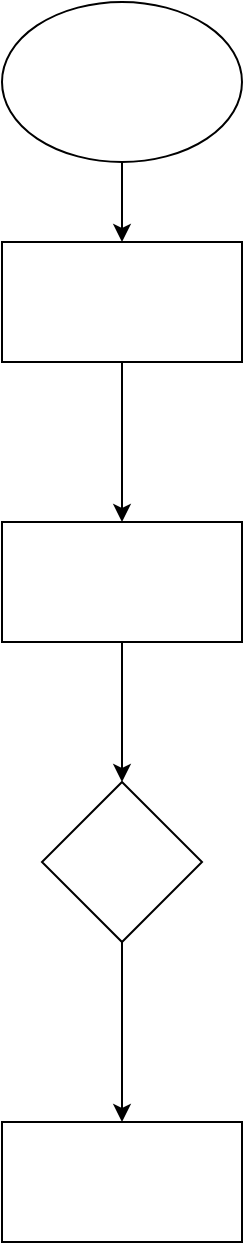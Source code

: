 <mxfile version="20.8.20" type="github">
  <diagram name="第 1 页" id="FGDo-nEDbWvVUzsuPYxf">
    <mxGraphModel dx="1434" dy="764" grid="1" gridSize="10" guides="1" tooltips="1" connect="1" arrows="1" fold="1" page="1" pageScale="1" pageWidth="2339" pageHeight="3300" math="0" shadow="0">
      <root>
        <mxCell id="0" />
        <mxCell id="1" parent="0" />
        <mxCell id="2wIg0Ye_rMa0eJQUFS50-2" value="" style="edgeStyle=orthogonalEdgeStyle;rounded=0;orthogonalLoop=1;jettySize=auto;html=1;" edge="1" parent="1" source="2NJBqrpApLZDzFMIFYRs-1" target="2wIg0Ye_rMa0eJQUFS50-1">
          <mxGeometry relative="1" as="geometry" />
        </mxCell>
        <mxCell id="2NJBqrpApLZDzFMIFYRs-1" value="" style="ellipse;whiteSpace=wrap;html=1;" parent="1" vertex="1">
          <mxGeometry x="270" y="150" width="120" height="80" as="geometry" />
        </mxCell>
        <mxCell id="2wIg0Ye_rMa0eJQUFS50-4" value="" style="edgeStyle=orthogonalEdgeStyle;rounded=0;orthogonalLoop=1;jettySize=auto;html=1;" edge="1" parent="1" source="2wIg0Ye_rMa0eJQUFS50-1" target="2wIg0Ye_rMa0eJQUFS50-3">
          <mxGeometry relative="1" as="geometry" />
        </mxCell>
        <mxCell id="2wIg0Ye_rMa0eJQUFS50-1" value="" style="rounded=0;whiteSpace=wrap;html=1;" vertex="1" parent="1">
          <mxGeometry x="270" y="270" width="120" height="60" as="geometry" />
        </mxCell>
        <mxCell id="2wIg0Ye_rMa0eJQUFS50-6" value="" style="edgeStyle=orthogonalEdgeStyle;rounded=0;orthogonalLoop=1;jettySize=auto;html=1;" edge="1" parent="1" source="2wIg0Ye_rMa0eJQUFS50-3" target="2wIg0Ye_rMa0eJQUFS50-5">
          <mxGeometry relative="1" as="geometry" />
        </mxCell>
        <mxCell id="2wIg0Ye_rMa0eJQUFS50-3" value="" style="rounded=0;whiteSpace=wrap;html=1;" vertex="1" parent="1">
          <mxGeometry x="270" y="410" width="120" height="60" as="geometry" />
        </mxCell>
        <mxCell id="2wIg0Ye_rMa0eJQUFS50-8" value="" style="edgeStyle=orthogonalEdgeStyle;rounded=0;orthogonalLoop=1;jettySize=auto;html=1;" edge="1" parent="1" source="2wIg0Ye_rMa0eJQUFS50-5" target="2wIg0Ye_rMa0eJQUFS50-7">
          <mxGeometry relative="1" as="geometry" />
        </mxCell>
        <mxCell id="2wIg0Ye_rMa0eJQUFS50-5" value="" style="rhombus;whiteSpace=wrap;html=1;rounded=0;" vertex="1" parent="1">
          <mxGeometry x="290" y="540" width="80" height="80" as="geometry" />
        </mxCell>
        <mxCell id="2wIg0Ye_rMa0eJQUFS50-7" value="" style="whiteSpace=wrap;html=1;rounded=0;" vertex="1" parent="1">
          <mxGeometry x="270" y="710" width="120" height="60" as="geometry" />
        </mxCell>
      </root>
    </mxGraphModel>
  </diagram>
</mxfile>
